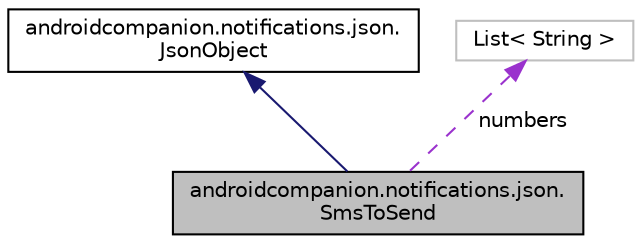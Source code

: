 digraph "androidcompanion.notifications.json.SmsToSend"
{
  edge [fontname="Helvetica",fontsize="10",labelfontname="Helvetica",labelfontsize="10"];
  node [fontname="Helvetica",fontsize="10",shape=record];
  Node2 [label="androidcompanion.notifications.json.\lSmsToSend",height=0.2,width=0.4,color="black", fillcolor="grey75", style="filled", fontcolor="black"];
  Node3 -> Node2 [dir="back",color="midnightblue",fontsize="10",style="solid",fontname="Helvetica"];
  Node3 [label="androidcompanion.notifications.json.\lJsonObject",height=0.2,width=0.4,color="black", fillcolor="white", style="filled",URL="$classandroidcompanion_1_1notifications_1_1json_1_1_json_object.html"];
  Node4 -> Node2 [dir="back",color="darkorchid3",fontsize="10",style="dashed",label=" numbers" ,fontname="Helvetica"];
  Node4 [label="List\< String \>",height=0.2,width=0.4,color="grey75", fillcolor="white", style="filled"];
}
